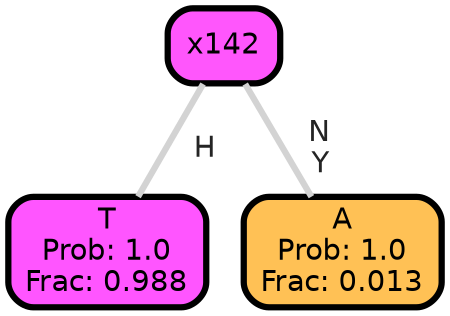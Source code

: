 graph Tree {
node [shape=box, style="filled, rounded",color="black",penwidth="3",fontcolor="black",                 fontname=helvetica] ;
graph [ranksep="0 equally", splines=straight,                 bgcolor=transparent, dpi=200] ;
edge [fontname=helvetica, fontweight=bold,fontcolor=grey14,color=lightgray] ;
0 [label="T
Prob: 1.0
Frac: 0.988", fillcolor="#ff55ff"] ;
1 [label="x142", fillcolor="#ff56fc"] ;
2 [label="A
Prob: 1.0
Frac: 0.013", fillcolor="#ffc155"] ;
1 -- 0 [label=" H",penwidth=3] ;
1 -- 2 [label=" N\n Y",penwidth=3] ;
{rank = same;}}